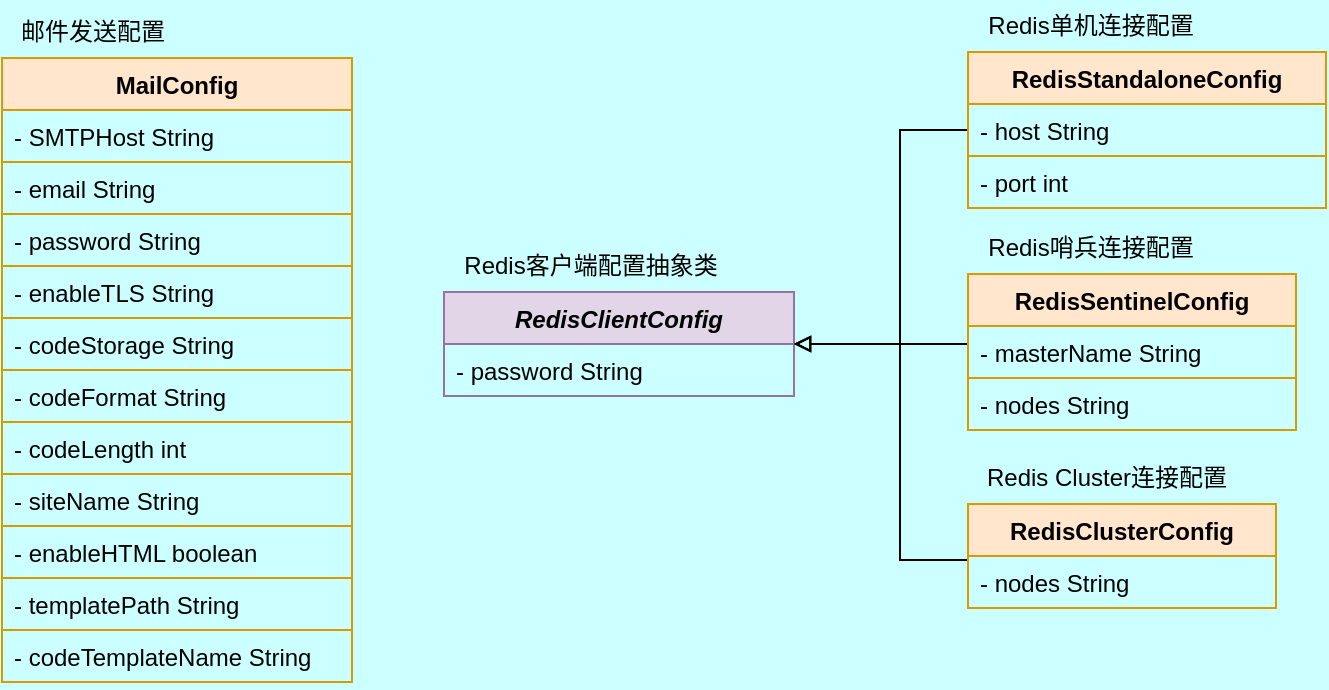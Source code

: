 <mxfile version="24.2.5" type="device">
  <diagram name="配置类" id="Qa2K5EedsoL5Jt3pOtxn">
    <mxGraphModel dx="263" dy="390" grid="0" gridSize="10" guides="1" tooltips="1" connect="1" arrows="1" fold="1" page="0" pageScale="1" pageWidth="827" pageHeight="1169" background="#CCFFFF" math="0" shadow="0">
      <root>
        <mxCell id="0" />
        <mxCell id="1" parent="0" />
        <mxCell id="o5WDj3EkV3XwLdwwBEam-1" value="MailConfig" style="swimlane;fontStyle=1;align=center;verticalAlign=top;childLayout=stackLayout;horizontal=1;startSize=26;horizontalStack=0;resizeParent=1;resizeParentMax=0;resizeLast=0;collapsible=1;marginBottom=0;whiteSpace=wrap;html=1;fillColor=#ffe6cc;strokeColor=#d79b00;" parent="1" vertex="1">
          <mxGeometry x="421" y="309" width="175" height="312" as="geometry" />
        </mxCell>
        <mxCell id="o5WDj3EkV3XwLdwwBEam-2" value="- SMTPHost String" style="text;strokeColor=#d79b00;fillColor=none;align=left;verticalAlign=top;spacingLeft=4;spacingRight=4;overflow=hidden;rotatable=0;points=[[0,0.5],[1,0.5]];portConstraint=eastwest;whiteSpace=wrap;html=1;" parent="o5WDj3EkV3XwLdwwBEam-1" vertex="1">
          <mxGeometry y="26" width="175" height="26" as="geometry" />
        </mxCell>
        <mxCell id="o5WDj3EkV3XwLdwwBEam-4" value="- email String" style="text;strokeColor=#d79b00;fillColor=none;align=left;verticalAlign=top;spacingLeft=4;spacingRight=4;overflow=hidden;rotatable=0;points=[[0,0.5],[1,0.5]];portConstraint=eastwest;whiteSpace=wrap;html=1;" parent="o5WDj3EkV3XwLdwwBEam-1" vertex="1">
          <mxGeometry y="52" width="175" height="26" as="geometry" />
        </mxCell>
        <mxCell id="o5WDj3EkV3XwLdwwBEam-5" value="- password String" style="text;strokeColor=#d79b00;fillColor=none;align=left;verticalAlign=top;spacingLeft=4;spacingRight=4;overflow=hidden;rotatable=0;points=[[0,0.5],[1,0.5]];portConstraint=eastwest;whiteSpace=wrap;html=1;" parent="o5WDj3EkV3XwLdwwBEam-1" vertex="1">
          <mxGeometry y="78" width="175" height="26" as="geometry" />
        </mxCell>
        <mxCell id="o5WDj3EkV3XwLdwwBEam-6" value="- enableTLS String" style="text;strokeColor=#d79b00;fillColor=none;align=left;verticalAlign=top;spacingLeft=4;spacingRight=4;overflow=hidden;rotatable=0;points=[[0,0.5],[1,0.5]];portConstraint=eastwest;whiteSpace=wrap;html=1;" parent="o5WDj3EkV3XwLdwwBEam-1" vertex="1">
          <mxGeometry y="104" width="175" height="26" as="geometry" />
        </mxCell>
        <mxCell id="o5WDj3EkV3XwLdwwBEam-7" value="- codeStorage String" style="text;strokeColor=#d79b00;fillColor=none;align=left;verticalAlign=top;spacingLeft=4;spacingRight=4;overflow=hidden;rotatable=0;points=[[0,0.5],[1,0.5]];portConstraint=eastwest;whiteSpace=wrap;html=1;" parent="o5WDj3EkV3XwLdwwBEam-1" vertex="1">
          <mxGeometry y="130" width="175" height="26" as="geometry" />
        </mxCell>
        <mxCell id="o5WDj3EkV3XwLdwwBEam-8" value="- codeFormat String" style="text;strokeColor=#d79b00;fillColor=none;align=left;verticalAlign=top;spacingLeft=4;spacingRight=4;overflow=hidden;rotatable=0;points=[[0,0.5],[1,0.5]];portConstraint=eastwest;whiteSpace=wrap;html=1;" parent="o5WDj3EkV3XwLdwwBEam-1" vertex="1">
          <mxGeometry y="156" width="175" height="26" as="geometry" />
        </mxCell>
        <mxCell id="o5WDj3EkV3XwLdwwBEam-9" value="- codeLength int" style="text;strokeColor=#d79b00;fillColor=none;align=left;verticalAlign=top;spacingLeft=4;spacingRight=4;overflow=hidden;rotatable=0;points=[[0,0.5],[1,0.5]];portConstraint=eastwest;whiteSpace=wrap;html=1;" parent="o5WDj3EkV3XwLdwwBEam-1" vertex="1">
          <mxGeometry y="182" width="175" height="26" as="geometry" />
        </mxCell>
        <mxCell id="o5WDj3EkV3XwLdwwBEam-10" value="- siteName String" style="text;strokeColor=#d79b00;fillColor=none;align=left;verticalAlign=top;spacingLeft=4;spacingRight=4;overflow=hidden;rotatable=0;points=[[0,0.5],[1,0.5]];portConstraint=eastwest;whiteSpace=wrap;html=1;" parent="o5WDj3EkV3XwLdwwBEam-1" vertex="1">
          <mxGeometry y="208" width="175" height="26" as="geometry" />
        </mxCell>
        <mxCell id="o5WDj3EkV3XwLdwwBEam-11" value="- enableHTML boolean" style="text;strokeColor=#d79b00;fillColor=none;align=left;verticalAlign=top;spacingLeft=4;spacingRight=4;overflow=hidden;rotatable=0;points=[[0,0.5],[1,0.5]];portConstraint=eastwest;whiteSpace=wrap;html=1;" parent="o5WDj3EkV3XwLdwwBEam-1" vertex="1">
          <mxGeometry y="234" width="175" height="26" as="geometry" />
        </mxCell>
        <mxCell id="o5WDj3EkV3XwLdwwBEam-12" value="- templatePath String" style="text;strokeColor=#d79b00;fillColor=none;align=left;verticalAlign=top;spacingLeft=4;spacingRight=4;overflow=hidden;rotatable=0;points=[[0,0.5],[1,0.5]];portConstraint=eastwest;whiteSpace=wrap;html=1;" parent="o5WDj3EkV3XwLdwwBEam-1" vertex="1">
          <mxGeometry y="260" width="175" height="26" as="geometry" />
        </mxCell>
        <mxCell id="o5WDj3EkV3XwLdwwBEam-13" value="- codeTemplateName String" style="text;strokeColor=#d79b00;fillColor=none;align=left;verticalAlign=top;spacingLeft=4;spacingRight=4;overflow=hidden;rotatable=0;points=[[0,0.5],[1,0.5]];portConstraint=eastwest;whiteSpace=wrap;html=1;" parent="o5WDj3EkV3XwLdwwBEam-1" vertex="1">
          <mxGeometry y="286" width="175" height="26" as="geometry" />
        </mxCell>
        <mxCell id="o5WDj3EkV3XwLdwwBEam-14" value="邮件发送配置" style="text;html=1;align=center;verticalAlign=middle;resizable=0;points=[];autosize=1;strokeColor=none;fillColor=none;" parent="1" vertex="1">
          <mxGeometry x="421" y="283" width="90" height="26" as="geometry" />
        </mxCell>
        <mxCell id="o5WDj3EkV3XwLdwwBEam-15" value="&lt;i&gt;RedisClientConfig&lt;/i&gt;" style="swimlane;fontStyle=1;align=center;verticalAlign=top;childLayout=stackLayout;horizontal=1;startSize=26;horizontalStack=0;resizeParent=1;resizeParentMax=0;resizeLast=0;collapsible=1;marginBottom=0;whiteSpace=wrap;html=1;fillColor=#e1d5e7;strokeColor=#9673a6;" parent="1" vertex="1">
          <mxGeometry x="642" y="426" width="175" height="52" as="geometry" />
        </mxCell>
        <mxCell id="o5WDj3EkV3XwLdwwBEam-18" value="- password String" style="text;strokeColor=#9673a6;fillColor=none;align=left;verticalAlign=top;spacingLeft=4;spacingRight=4;overflow=hidden;rotatable=0;points=[[0,0.5],[1,0.5]];portConstraint=eastwest;whiteSpace=wrap;html=1;" parent="o5WDj3EkV3XwLdwwBEam-15" vertex="1">
          <mxGeometry y="26" width="175" height="26" as="geometry" />
        </mxCell>
        <mxCell id="o5WDj3EkV3XwLdwwBEam-27" value="Redis客户端配置抽象类" style="text;html=1;align=center;verticalAlign=middle;resizable=0;points=[];autosize=1;strokeColor=none;fillColor=none;" parent="1" vertex="1">
          <mxGeometry x="642" y="400" width="145" height="26" as="geometry" />
        </mxCell>
        <mxCell id="o5WDj3EkV3XwLdwwBEam-49" style="edgeStyle=orthogonalEdgeStyle;rounded=0;orthogonalLoop=1;jettySize=auto;html=1;strokeColor=default;align=center;verticalAlign=middle;fontFamily=Helvetica;fontSize=11;fontColor=default;labelBackgroundColor=default;endArrow=block;endFill=0;" parent="1" source="o5WDj3EkV3XwLdwwBEam-28" target="o5WDj3EkV3XwLdwwBEam-15" edge="1">
          <mxGeometry relative="1" as="geometry">
            <Array as="points">
              <mxPoint x="870" y="345" />
              <mxPoint x="870" y="452" />
            </Array>
          </mxGeometry>
        </mxCell>
        <mxCell id="o5WDj3EkV3XwLdwwBEam-28" value="RedisStandaloneConfig" style="swimlane;fontStyle=1;align=center;verticalAlign=top;childLayout=stackLayout;horizontal=1;startSize=26;horizontalStack=0;resizeParent=1;resizeParentMax=0;resizeLast=0;collapsible=1;marginBottom=0;whiteSpace=wrap;html=1;fillColor=#ffe6cc;strokeColor=#d79b00;" parent="1" vertex="1">
          <mxGeometry x="904" y="306" width="179" height="78" as="geometry" />
        </mxCell>
        <mxCell id="o5WDj3EkV3XwLdwwBEam-38" value="- host String" style="text;strokeColor=#d79b00;fillColor=none;align=left;verticalAlign=top;spacingLeft=4;spacingRight=4;overflow=hidden;rotatable=0;points=[[0,0.5],[1,0.5]];portConstraint=eastwest;whiteSpace=wrap;html=1;" parent="o5WDj3EkV3XwLdwwBEam-28" vertex="1">
          <mxGeometry y="26" width="179" height="26" as="geometry" />
        </mxCell>
        <mxCell id="o5WDj3EkV3XwLdwwBEam-39" value="- port int" style="text;strokeColor=#d79b00;fillColor=none;align=left;verticalAlign=top;spacingLeft=4;spacingRight=4;overflow=hidden;rotatable=0;points=[[0,0.5],[1,0.5]];portConstraint=eastwest;whiteSpace=wrap;html=1;" parent="o5WDj3EkV3XwLdwwBEam-28" vertex="1">
          <mxGeometry y="52" width="179" height="26" as="geometry" />
        </mxCell>
        <mxCell id="o5WDj3EkV3XwLdwwBEam-50" style="edgeStyle=orthogonalEdgeStyle;rounded=0;orthogonalLoop=1;jettySize=auto;html=1;strokeColor=default;align=center;verticalAlign=middle;fontFamily=Helvetica;fontSize=11;fontColor=default;labelBackgroundColor=default;endArrow=block;endFill=0;" parent="1" source="o5WDj3EkV3XwLdwwBEam-41" target="o5WDj3EkV3XwLdwwBEam-18" edge="1">
          <mxGeometry relative="1" as="geometry">
            <Array as="points">
              <mxPoint x="862" y="452" />
              <mxPoint x="862" y="452" />
            </Array>
          </mxGeometry>
        </mxCell>
        <mxCell id="o5WDj3EkV3XwLdwwBEam-41" value="RedisSentinelConfig" style="swimlane;fontStyle=1;align=center;verticalAlign=top;childLayout=stackLayout;horizontal=1;startSize=26;horizontalStack=0;resizeParent=1;resizeParentMax=0;resizeLast=0;collapsible=1;marginBottom=0;whiteSpace=wrap;html=1;fillColor=#ffe6cc;strokeColor=#d79b00;" parent="1" vertex="1">
          <mxGeometry x="904" y="417" width="164" height="78" as="geometry" />
        </mxCell>
        <mxCell id="o5WDj3EkV3XwLdwwBEam-42" value="- masterName String" style="text;strokeColor=#d79b00;fillColor=none;align=left;verticalAlign=top;spacingLeft=4;spacingRight=4;overflow=hidden;rotatable=0;points=[[0,0.5],[1,0.5]];portConstraint=eastwest;whiteSpace=wrap;html=1;" parent="o5WDj3EkV3XwLdwwBEam-41" vertex="1">
          <mxGeometry y="26" width="164" height="26" as="geometry" />
        </mxCell>
        <mxCell id="o5WDj3EkV3XwLdwwBEam-43" value="- nodes String" style="text;strokeColor=#d79b00;fillColor=none;align=left;verticalAlign=top;spacingLeft=4;spacingRight=4;overflow=hidden;rotatable=0;points=[[0,0.5],[1,0.5]];portConstraint=eastwest;whiteSpace=wrap;html=1;" parent="o5WDj3EkV3XwLdwwBEam-41" vertex="1">
          <mxGeometry y="52" width="164" height="26" as="geometry" />
        </mxCell>
        <mxCell id="o5WDj3EkV3XwLdwwBEam-51" style="edgeStyle=orthogonalEdgeStyle;rounded=0;orthogonalLoop=1;jettySize=auto;html=1;strokeColor=default;align=center;verticalAlign=middle;fontFamily=Helvetica;fontSize=11;fontColor=default;labelBackgroundColor=default;endArrow=block;endFill=0;" parent="1" source="o5WDj3EkV3XwLdwwBEam-45" target="o5WDj3EkV3XwLdwwBEam-15" edge="1">
          <mxGeometry relative="1" as="geometry">
            <Array as="points">
              <mxPoint x="870" y="560" />
              <mxPoint x="870" y="452" />
            </Array>
          </mxGeometry>
        </mxCell>
        <mxCell id="o5WDj3EkV3XwLdwwBEam-45" value="RedisClusterConfig" style="swimlane;fontStyle=1;align=center;verticalAlign=top;childLayout=stackLayout;horizontal=1;startSize=26;horizontalStack=0;resizeParent=1;resizeParentMax=0;resizeLast=0;collapsible=1;marginBottom=0;whiteSpace=wrap;html=1;fillColor=#ffe6cc;strokeColor=#d79b00;" parent="1" vertex="1">
          <mxGeometry x="904" y="532" width="154" height="52" as="geometry" />
        </mxCell>
        <mxCell id="o5WDj3EkV3XwLdwwBEam-46" value="- nodes String" style="text;strokeColor=#d79b00;fillColor=none;align=left;verticalAlign=top;spacingLeft=4;spacingRight=4;overflow=hidden;rotatable=0;points=[[0,0.5],[1,0.5]];portConstraint=eastwest;whiteSpace=wrap;html=1;" parent="o5WDj3EkV3XwLdwwBEam-45" vertex="1">
          <mxGeometry y="26" width="154" height="26" as="geometry" />
        </mxCell>
        <mxCell id="o5WDj3EkV3XwLdwwBEam-52" value="Redis单机连接配置" style="text;html=1;align=center;verticalAlign=middle;resizable=0;points=[];autosize=1;strokeColor=none;fillColor=none;" parent="1" vertex="1">
          <mxGeometry x="904" y="280" width="121" height="26" as="geometry" />
        </mxCell>
        <mxCell id="o5WDj3EkV3XwLdwwBEam-53" value="Redis哨兵连接配置" style="text;html=1;align=center;verticalAlign=middle;resizable=0;points=[];autosize=1;strokeColor=none;fillColor=none;" parent="1" vertex="1">
          <mxGeometry x="904" y="391" width="121" height="26" as="geometry" />
        </mxCell>
        <mxCell id="o5WDj3EkV3XwLdwwBEam-54" value="Redis Cluster连接配置" style="text;html=1;align=center;verticalAlign=middle;resizable=0;points=[];autosize=1;strokeColor=none;fillColor=none;" parent="1" vertex="1">
          <mxGeometry x="904" y="506" width="138" height="26" as="geometry" />
        </mxCell>
      </root>
    </mxGraphModel>
  </diagram>
</mxfile>

